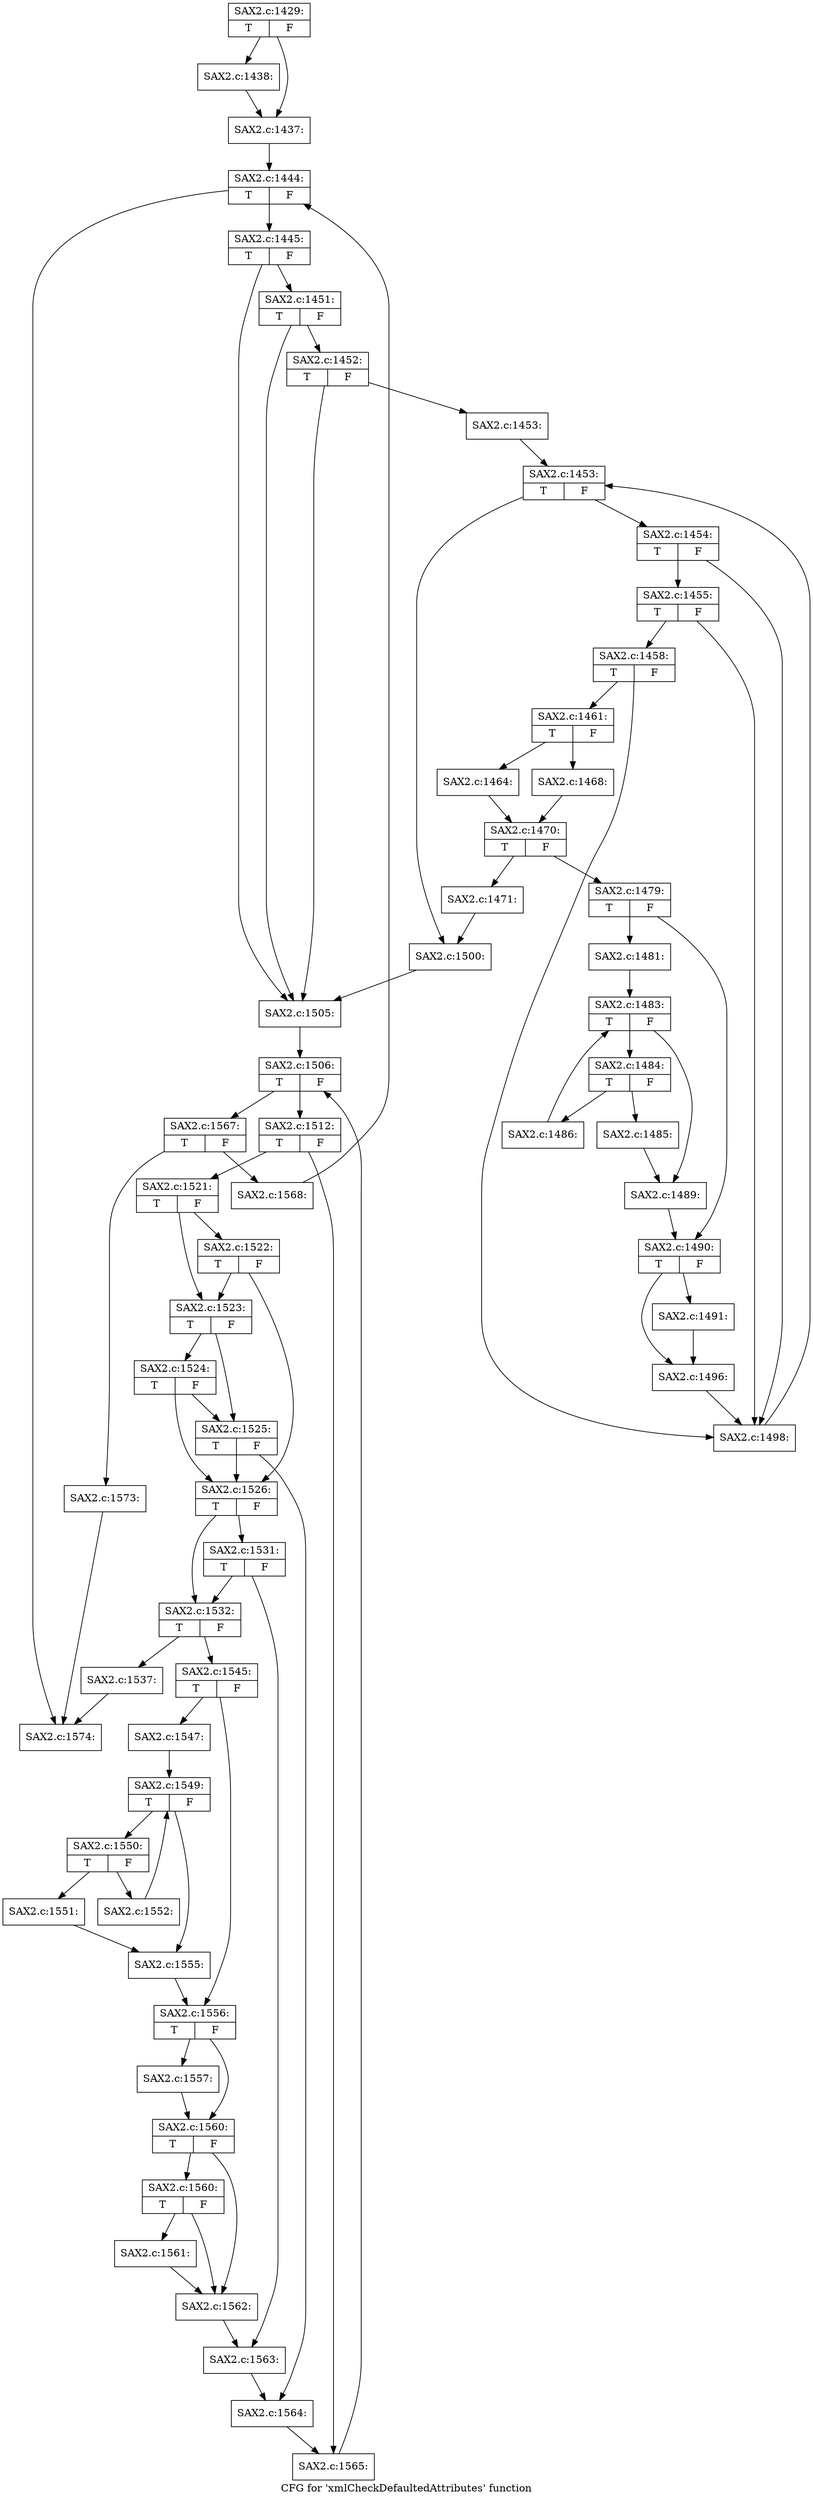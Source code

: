 digraph "CFG for 'xmlCheckDefaultedAttributes' function" {
	label="CFG for 'xmlCheckDefaultedAttributes' function";

	Node0x42d85a0 [shape=record,label="{SAX2.c:1429:|{<s0>T|<s1>F}}"];
	Node0x42d85a0 -> Node0x42dbc60;
	Node0x42d85a0 -> Node0x42dbf90;
	Node0x42dbc60 [shape=record,label="{SAX2.c:1438:}"];
	Node0x42dbc60 -> Node0x42dbf90;
	Node0x42dbf90 [shape=record,label="{SAX2.c:1437:}"];
	Node0x42dbf90 -> Node0x42db720;
	Node0x42db720 [shape=record,label="{SAX2.c:1444:|{<s0>T|<s1>F}}"];
	Node0x42db720 -> Node0x42dbd50;
	Node0x42db720 -> Node0x42dbda0;
	Node0x42dbd50 [shape=record,label="{SAX2.c:1445:|{<s0>T|<s1>F}}"];
	Node0x42dbd50 -> Node0x42dd9c0;
	Node0x42dbd50 -> Node0x42dd8f0;
	Node0x42dd9c0 [shape=record,label="{SAX2.c:1451:|{<s0>T|<s1>F}}"];
	Node0x42dd9c0 -> Node0x42dd940;
	Node0x42dd9c0 -> Node0x42dd8f0;
	Node0x42dd940 [shape=record,label="{SAX2.c:1452:|{<s0>T|<s1>F}}"];
	Node0x42dd940 -> Node0x42dd8a0;
	Node0x42dd940 -> Node0x42dd8f0;
	Node0x42dd8a0 [shape=record,label="{SAX2.c:1453:}"];
	Node0x42dd8a0 -> Node0x42de6a0;
	Node0x42de6a0 [shape=record,label="{SAX2.c:1453:|{<s0>T|<s1>F}}"];
	Node0x42de6a0 -> Node0x42dea90;
	Node0x42de6a0 -> Node0x42de8c0;
	Node0x42dea90 [shape=record,label="{SAX2.c:1454:|{<s0>T|<s1>F}}"];
	Node0x42dea90 -> Node0x42ded70;
	Node0x42dea90 -> Node0x42deca0;
	Node0x42ded70 [shape=record,label="{SAX2.c:1455:|{<s0>T|<s1>F}}"];
	Node0x42ded70 -> Node0x42decf0;
	Node0x42ded70 -> Node0x42deca0;
	Node0x42decf0 [shape=record,label="{SAX2.c:1458:|{<s0>T|<s1>F}}"];
	Node0x42decf0 -> Node0x42dec50;
	Node0x42decf0 -> Node0x42deca0;
	Node0x42dec50 [shape=record,label="{SAX2.c:1461:|{<s0>T|<s1>F}}"];
	Node0x42dec50 -> Node0x42dfd10;
	Node0x42dec50 -> Node0x42e11a0;
	Node0x42dfd10 [shape=record,label="{SAX2.c:1464:}"];
	Node0x42dfd10 -> Node0x42e1150;
	Node0x42e11a0 [shape=record,label="{SAX2.c:1468:}"];
	Node0x42e11a0 -> Node0x42e1150;
	Node0x42e1150 [shape=record,label="{SAX2.c:1470:|{<s0>T|<s1>F}}"];
	Node0x42e1150 -> Node0x42e1d00;
	Node0x42e1150 -> Node0x42e1fb0;
	Node0x42e1d00 [shape=record,label="{SAX2.c:1471:}"];
	Node0x42e1d00 -> Node0x42de8c0;
	Node0x42e1fb0 [shape=record,label="{SAX2.c:1479:|{<s0>T|<s1>F}}"];
	Node0x42e1fb0 -> Node0x42e2e90;
	Node0x42e1fb0 -> Node0x42e2ee0;
	Node0x42e2e90 [shape=record,label="{SAX2.c:1481:}"];
	Node0x42e2e90 -> Node0x42e3220;
	Node0x42e3220 [shape=record,label="{SAX2.c:1483:|{<s0>T|<s1>F}}"];
	Node0x42e3220 -> Node0x42e3610;
	Node0x42e3220 -> Node0x42e3440;
	Node0x42e3610 [shape=record,label="{SAX2.c:1484:|{<s0>T|<s1>F}}"];
	Node0x42e3610 -> Node0x42e37d0;
	Node0x42e3610 -> Node0x42e3820;
	Node0x42e37d0 [shape=record,label="{SAX2.c:1485:}"];
	Node0x42e37d0 -> Node0x42e3440;
	Node0x42e3820 [shape=record,label="{SAX2.c:1486:}"];
	Node0x42e3820 -> Node0x42e3220;
	Node0x42e3440 [shape=record,label="{SAX2.c:1489:}"];
	Node0x42e3440 -> Node0x42e2ee0;
	Node0x42e2ee0 [shape=record,label="{SAX2.c:1490:|{<s0>T|<s1>F}}"];
	Node0x42e2ee0 -> Node0x42e42e0;
	Node0x42e2ee0 -> Node0x42e4330;
	Node0x42e42e0 [shape=record,label="{SAX2.c:1491:}"];
	Node0x42e42e0 -> Node0x42e4330;
	Node0x42e4330 [shape=record,label="{SAX2.c:1496:}"];
	Node0x42e4330 -> Node0x42deca0;
	Node0x42deca0 [shape=record,label="{SAX2.c:1498:}"];
	Node0x42deca0 -> Node0x42de6a0;
	Node0x42de8c0 [shape=record,label="{SAX2.c:1500:}"];
	Node0x42de8c0 -> Node0x42dd8f0;
	Node0x42dd8f0 [shape=record,label="{SAX2.c:1505:}"];
	Node0x42dd8f0 -> Node0x42e67f0;
	Node0x42e67f0 [shape=record,label="{SAX2.c:1506:|{<s0>T|<s1>F}}"];
	Node0x42e67f0 -> Node0x42e6be0;
	Node0x42e67f0 -> Node0x42e6a10;
	Node0x42e6be0 [shape=record,label="{SAX2.c:1512:|{<s0>T|<s1>F}}"];
	Node0x42e6be0 -> Node0x42e6da0;
	Node0x42e6be0 -> Node0x42e6df0;
	Node0x42e6da0 [shape=record,label="{SAX2.c:1521:|{<s0>T|<s1>F}}"];
	Node0x42e6da0 -> Node0x42e73a0;
	Node0x42e6da0 -> Node0x42e7320;
	Node0x42e73a0 [shape=record,label="{SAX2.c:1522:|{<s0>T|<s1>F}}"];
	Node0x42e73a0 -> Node0x42e7200;
	Node0x42e73a0 -> Node0x42e7320;
	Node0x42e7320 [shape=record,label="{SAX2.c:1523:|{<s0>T|<s1>F}}"];
	Node0x42e7320 -> Node0x42e7c30;
	Node0x42e7320 -> Node0x42e72a0;
	Node0x42e7c30 [shape=record,label="{SAX2.c:1524:|{<s0>T|<s1>F}}"];
	Node0x42e7c30 -> Node0x42e7200;
	Node0x42e7c30 -> Node0x42e72a0;
	Node0x42e72a0 [shape=record,label="{SAX2.c:1525:|{<s0>T|<s1>F}}"];
	Node0x42e72a0 -> Node0x42e7200;
	Node0x42e72a0 -> Node0x42e7250;
	Node0x42e7200 [shape=record,label="{SAX2.c:1526:|{<s0>T|<s1>F}}"];
	Node0x42e7200 -> Node0x42e9580;
	Node0x42e7200 -> Node0x42e9620;
	Node0x42e9620 [shape=record,label="{SAX2.c:1531:|{<s0>T|<s1>F}}"];
	Node0x42e9620 -> Node0x42e9580;
	Node0x42e9620 -> Node0x42e95d0;
	Node0x42e9580 [shape=record,label="{SAX2.c:1532:|{<s0>T|<s1>F}}"];
	Node0x42e9580 -> Node0x42eab00;
	Node0x42e9580 -> Node0x42eab50;
	Node0x42eab00 [shape=record,label="{SAX2.c:1537:}"];
	Node0x42eab00 -> Node0x42dbda0;
	Node0x42eab50 [shape=record,label="{SAX2.c:1545:|{<s0>T|<s1>F}}"];
	Node0x42eab50 -> Node0x42eb270;
	Node0x42eab50 -> Node0x42eb2c0;
	Node0x42eb270 [shape=record,label="{SAX2.c:1547:}"];
	Node0x42eb270 -> Node0x42eba10;
	Node0x42eba10 [shape=record,label="{SAX2.c:1549:|{<s0>T|<s1>F}}"];
	Node0x42eba10 -> Node0x42ebe00;
	Node0x42eba10 -> Node0x42ebc30;
	Node0x42ebe00 [shape=record,label="{SAX2.c:1550:|{<s0>T|<s1>F}}"];
	Node0x42ebe00 -> Node0x42ebfc0;
	Node0x42ebe00 -> Node0x42ec010;
	Node0x42ebfc0 [shape=record,label="{SAX2.c:1551:}"];
	Node0x42ebfc0 -> Node0x42ebc30;
	Node0x42ec010 [shape=record,label="{SAX2.c:1552:}"];
	Node0x42ec010 -> Node0x42eba10;
	Node0x42ebc30 [shape=record,label="{SAX2.c:1555:}"];
	Node0x42ebc30 -> Node0x42eb2c0;
	Node0x42eb2c0 [shape=record,label="{SAX2.c:1556:|{<s0>T|<s1>F}}"];
	Node0x42eb2c0 -> Node0x42ecad0;
	Node0x42eb2c0 -> Node0x42ecb20;
	Node0x42ecad0 [shape=record,label="{SAX2.c:1557:}"];
	Node0x42ecad0 -> Node0x42ecb20;
	Node0x42ecb20 [shape=record,label="{SAX2.c:1560:|{<s0>T|<s1>F}}"];
	Node0x42ecb20 -> Node0x42ed4e0;
	Node0x42ecb20 -> Node0x42ed490;
	Node0x42ed4e0 [shape=record,label="{SAX2.c:1560:|{<s0>T|<s1>F}}"];
	Node0x42ed4e0 -> Node0x42ed440;
	Node0x42ed4e0 -> Node0x42ed490;
	Node0x42ed440 [shape=record,label="{SAX2.c:1561:}"];
	Node0x42ed440 -> Node0x42ed490;
	Node0x42ed490 [shape=record,label="{SAX2.c:1562:}"];
	Node0x42ed490 -> Node0x42e95d0;
	Node0x42e95d0 [shape=record,label="{SAX2.c:1563:}"];
	Node0x42e95d0 -> Node0x42e7250;
	Node0x42e7250 [shape=record,label="{SAX2.c:1564:}"];
	Node0x42e7250 -> Node0x42e6df0;
	Node0x42e6df0 [shape=record,label="{SAX2.c:1565:}"];
	Node0x42e6df0 -> Node0x42e67f0;
	Node0x42e6a10 [shape=record,label="{SAX2.c:1567:|{<s0>T|<s1>F}}"];
	Node0x42e6a10 -> Node0x42ee500;
	Node0x42e6a10 -> Node0x42ee550;
	Node0x42ee500 [shape=record,label="{SAX2.c:1568:}"];
	Node0x42ee500 -> Node0x42db720;
	Node0x42ee550 [shape=record,label="{SAX2.c:1573:}"];
	Node0x42ee550 -> Node0x42dbda0;
	Node0x42dbda0 [shape=record,label="{SAX2.c:1574:}"];
}
